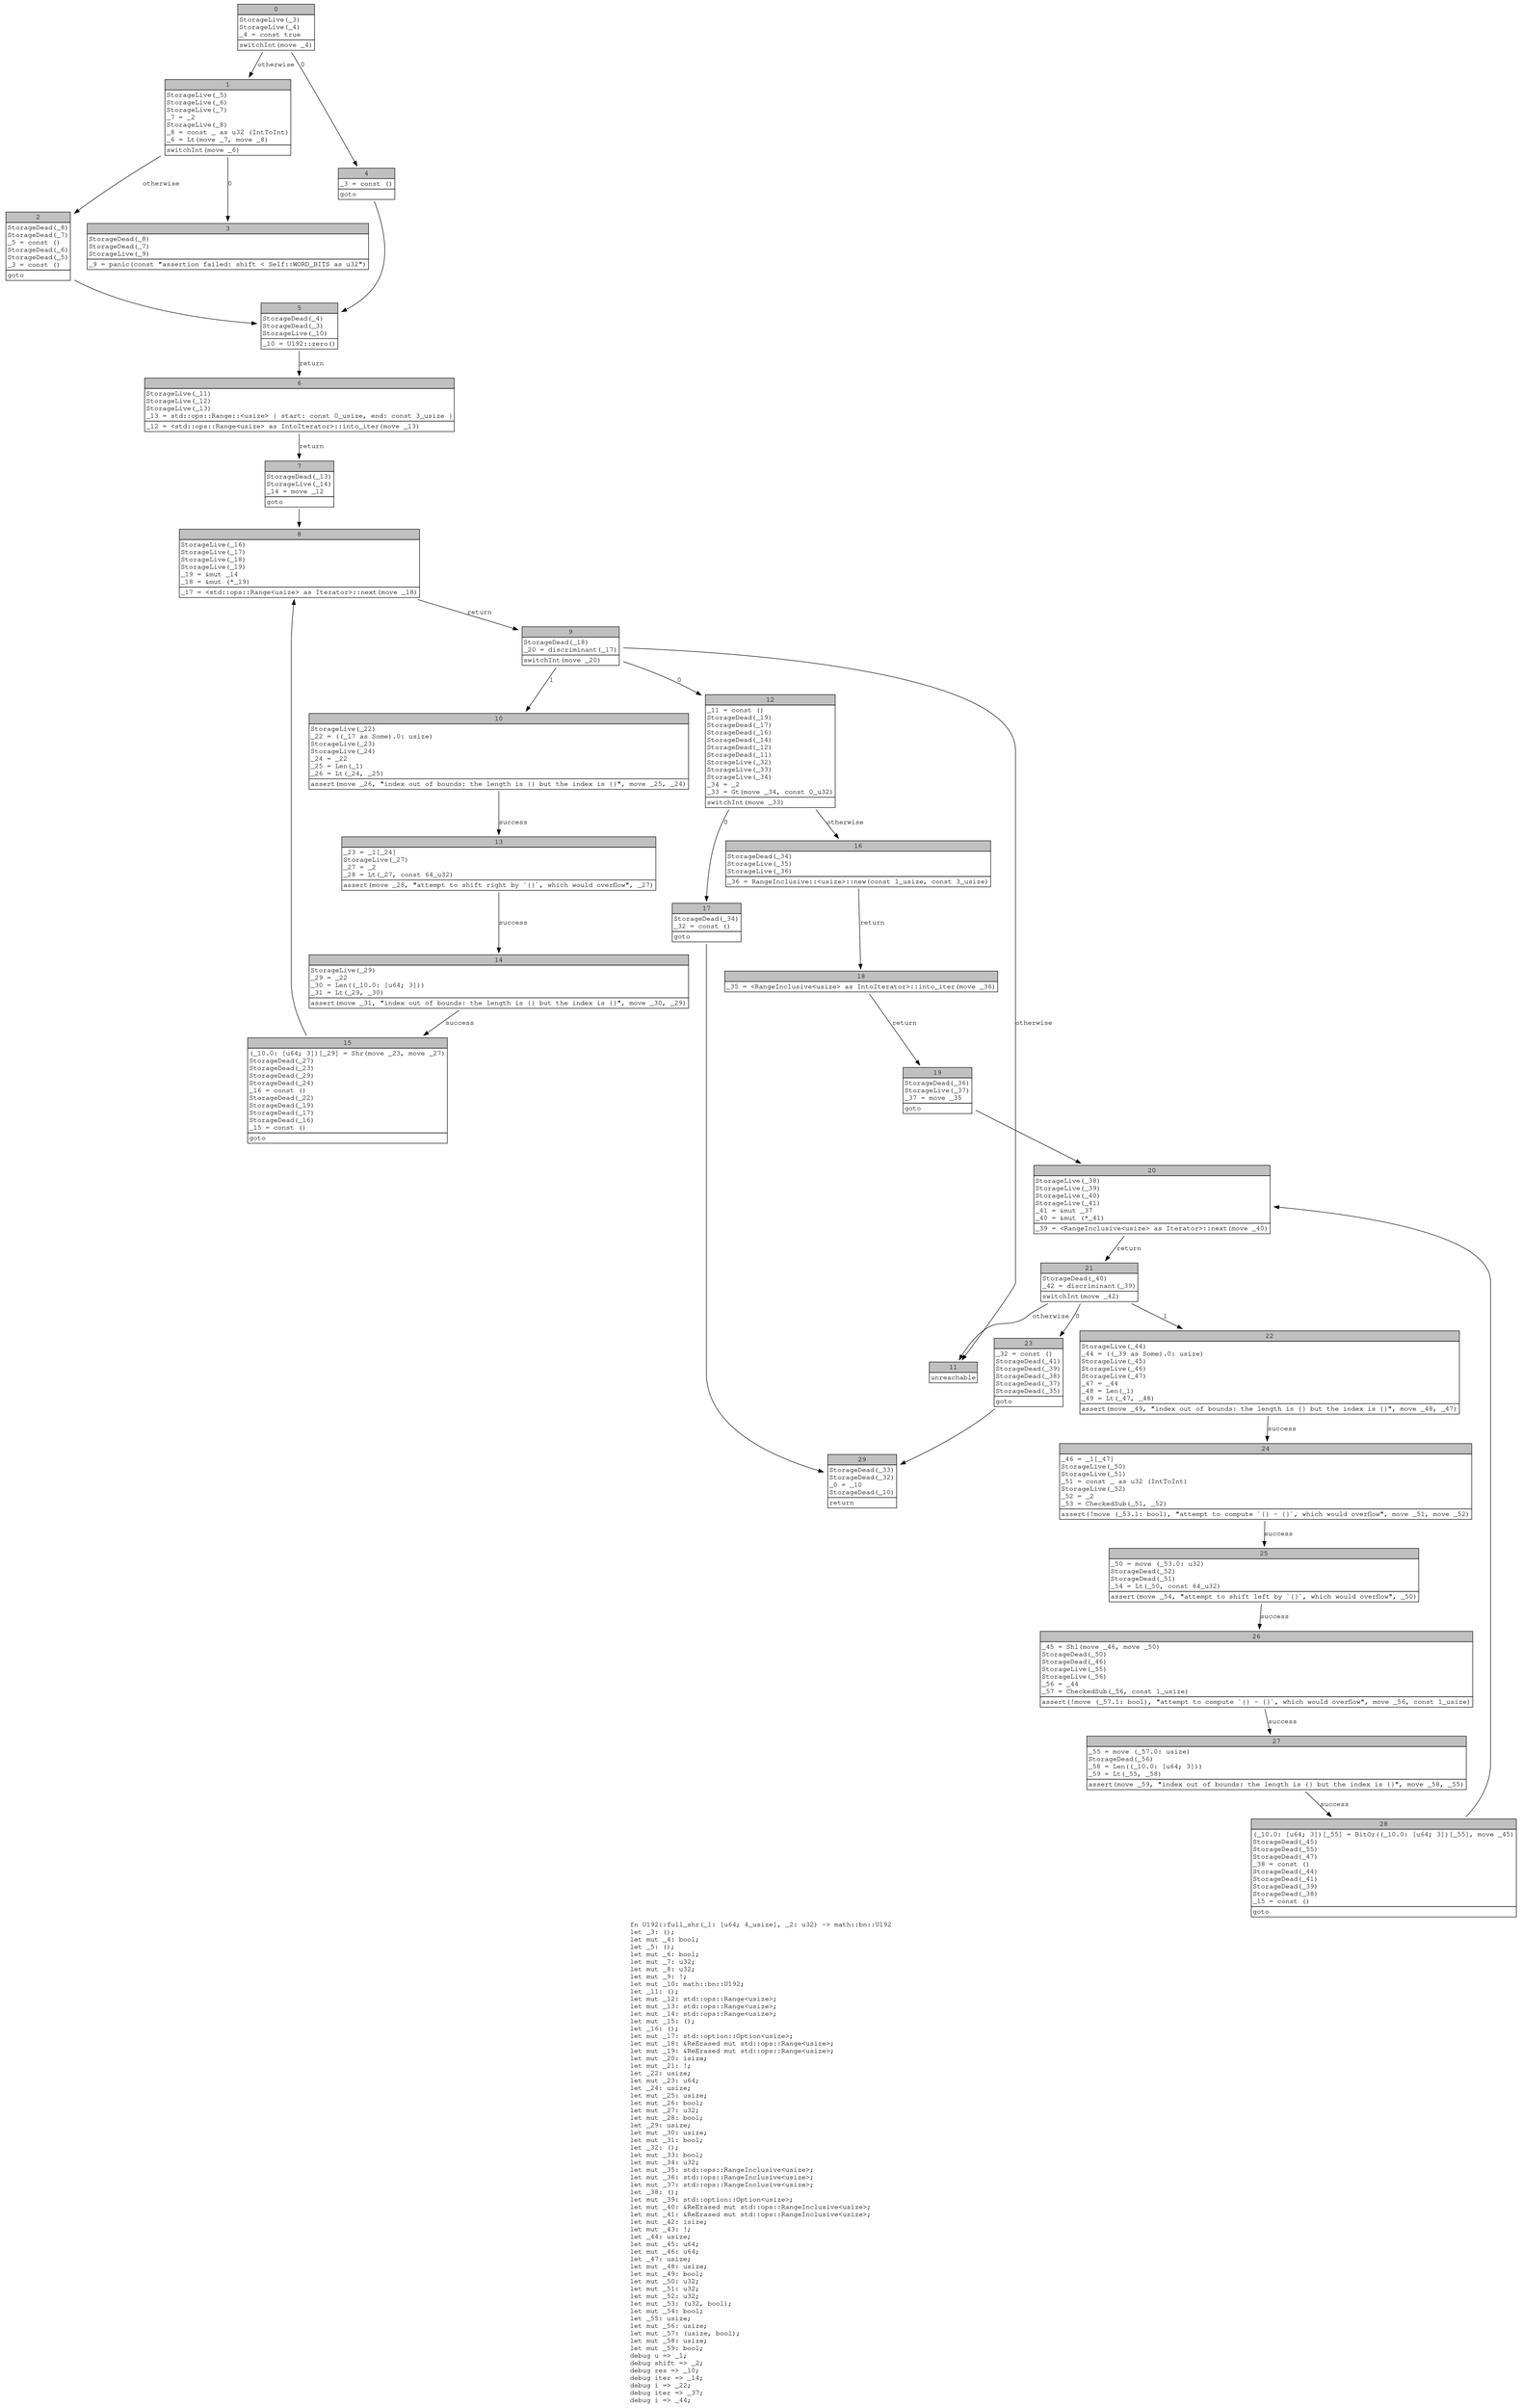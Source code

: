 digraph Mir_0_14501 {
    graph [fontname="Courier, monospace"];
    node [fontname="Courier, monospace"];
    edge [fontname="Courier, monospace"];
    label=<fn U192::full_shr(_1: [u64; 4_usize], _2: u32) -&gt; math::bn::U192<br align="left"/>let _3: ();<br align="left"/>let mut _4: bool;<br align="left"/>let _5: ();<br align="left"/>let mut _6: bool;<br align="left"/>let mut _7: u32;<br align="left"/>let mut _8: u32;<br align="left"/>let mut _9: !;<br align="left"/>let mut _10: math::bn::U192;<br align="left"/>let _11: ();<br align="left"/>let mut _12: std::ops::Range&lt;usize&gt;;<br align="left"/>let mut _13: std::ops::Range&lt;usize&gt;;<br align="left"/>let mut _14: std::ops::Range&lt;usize&gt;;<br align="left"/>let mut _15: ();<br align="left"/>let _16: ();<br align="left"/>let mut _17: std::option::Option&lt;usize&gt;;<br align="left"/>let mut _18: &amp;ReErased mut std::ops::Range&lt;usize&gt;;<br align="left"/>let mut _19: &amp;ReErased mut std::ops::Range&lt;usize&gt;;<br align="left"/>let mut _20: isize;<br align="left"/>let mut _21: !;<br align="left"/>let _22: usize;<br align="left"/>let mut _23: u64;<br align="left"/>let _24: usize;<br align="left"/>let mut _25: usize;<br align="left"/>let mut _26: bool;<br align="left"/>let mut _27: u32;<br align="left"/>let mut _28: bool;<br align="left"/>let _29: usize;<br align="left"/>let mut _30: usize;<br align="left"/>let mut _31: bool;<br align="left"/>let _32: ();<br align="left"/>let mut _33: bool;<br align="left"/>let mut _34: u32;<br align="left"/>let mut _35: std::ops::RangeInclusive&lt;usize&gt;;<br align="left"/>let mut _36: std::ops::RangeInclusive&lt;usize&gt;;<br align="left"/>let mut _37: std::ops::RangeInclusive&lt;usize&gt;;<br align="left"/>let _38: ();<br align="left"/>let mut _39: std::option::Option&lt;usize&gt;;<br align="left"/>let mut _40: &amp;ReErased mut std::ops::RangeInclusive&lt;usize&gt;;<br align="left"/>let mut _41: &amp;ReErased mut std::ops::RangeInclusive&lt;usize&gt;;<br align="left"/>let mut _42: isize;<br align="left"/>let mut _43: !;<br align="left"/>let _44: usize;<br align="left"/>let mut _45: u64;<br align="left"/>let mut _46: u64;<br align="left"/>let _47: usize;<br align="left"/>let mut _48: usize;<br align="left"/>let mut _49: bool;<br align="left"/>let mut _50: u32;<br align="left"/>let mut _51: u32;<br align="left"/>let mut _52: u32;<br align="left"/>let mut _53: (u32, bool);<br align="left"/>let mut _54: bool;<br align="left"/>let _55: usize;<br align="left"/>let mut _56: usize;<br align="left"/>let mut _57: (usize, bool);<br align="left"/>let mut _58: usize;<br align="left"/>let mut _59: bool;<br align="left"/>debug u =&gt; _1;<br align="left"/>debug shift =&gt; _2;<br align="left"/>debug res =&gt; _10;<br align="left"/>debug iter =&gt; _14;<br align="left"/>debug i =&gt; _22;<br align="left"/>debug iter =&gt; _37;<br align="left"/>debug i =&gt; _44;<br align="left"/>>;
    bb0__0_14501 [shape="none", label=<<table border="0" cellborder="1" cellspacing="0"><tr><td bgcolor="gray" align="center" colspan="1">0</td></tr><tr><td align="left" balign="left">StorageLive(_3)<br/>StorageLive(_4)<br/>_4 = const true<br/></td></tr><tr><td align="left">switchInt(move _4)</td></tr></table>>];
    bb1__0_14501 [shape="none", label=<<table border="0" cellborder="1" cellspacing="0"><tr><td bgcolor="gray" align="center" colspan="1">1</td></tr><tr><td align="left" balign="left">StorageLive(_5)<br/>StorageLive(_6)<br/>StorageLive(_7)<br/>_7 = _2<br/>StorageLive(_8)<br/>_8 = const _ as u32 (IntToInt)<br/>_6 = Lt(move _7, move _8)<br/></td></tr><tr><td align="left">switchInt(move _6)</td></tr></table>>];
    bb2__0_14501 [shape="none", label=<<table border="0" cellborder="1" cellspacing="0"><tr><td bgcolor="gray" align="center" colspan="1">2</td></tr><tr><td align="left" balign="left">StorageDead(_8)<br/>StorageDead(_7)<br/>_5 = const ()<br/>StorageDead(_6)<br/>StorageDead(_5)<br/>_3 = const ()<br/></td></tr><tr><td align="left">goto</td></tr></table>>];
    bb3__0_14501 [shape="none", label=<<table border="0" cellborder="1" cellspacing="0"><tr><td bgcolor="gray" align="center" colspan="1">3</td></tr><tr><td align="left" balign="left">StorageDead(_8)<br/>StorageDead(_7)<br/>StorageLive(_9)<br/></td></tr><tr><td align="left">_9 = panic(const &quot;assertion failed: shift &lt; Self::WORD_BITS as u32&quot;)</td></tr></table>>];
    bb4__0_14501 [shape="none", label=<<table border="0" cellborder="1" cellspacing="0"><tr><td bgcolor="gray" align="center" colspan="1">4</td></tr><tr><td align="left" balign="left">_3 = const ()<br/></td></tr><tr><td align="left">goto</td></tr></table>>];
    bb5__0_14501 [shape="none", label=<<table border="0" cellborder="1" cellspacing="0"><tr><td bgcolor="gray" align="center" colspan="1">5</td></tr><tr><td align="left" balign="left">StorageDead(_4)<br/>StorageDead(_3)<br/>StorageLive(_10)<br/></td></tr><tr><td align="left">_10 = U192::zero()</td></tr></table>>];
    bb6__0_14501 [shape="none", label=<<table border="0" cellborder="1" cellspacing="0"><tr><td bgcolor="gray" align="center" colspan="1">6</td></tr><tr><td align="left" balign="left">StorageLive(_11)<br/>StorageLive(_12)<br/>StorageLive(_13)<br/>_13 = std::ops::Range::&lt;usize&gt; { start: const 0_usize, end: const 3_usize }<br/></td></tr><tr><td align="left">_12 = &lt;std::ops::Range&lt;usize&gt; as IntoIterator&gt;::into_iter(move _13)</td></tr></table>>];
    bb7__0_14501 [shape="none", label=<<table border="0" cellborder="1" cellspacing="0"><tr><td bgcolor="gray" align="center" colspan="1">7</td></tr><tr><td align="left" balign="left">StorageDead(_13)<br/>StorageLive(_14)<br/>_14 = move _12<br/></td></tr><tr><td align="left">goto</td></tr></table>>];
    bb8__0_14501 [shape="none", label=<<table border="0" cellborder="1" cellspacing="0"><tr><td bgcolor="gray" align="center" colspan="1">8</td></tr><tr><td align="left" balign="left">StorageLive(_16)<br/>StorageLive(_17)<br/>StorageLive(_18)<br/>StorageLive(_19)<br/>_19 = &amp;mut _14<br/>_18 = &amp;mut (*_19)<br/></td></tr><tr><td align="left">_17 = &lt;std::ops::Range&lt;usize&gt; as Iterator&gt;::next(move _18)</td></tr></table>>];
    bb9__0_14501 [shape="none", label=<<table border="0" cellborder="1" cellspacing="0"><tr><td bgcolor="gray" align="center" colspan="1">9</td></tr><tr><td align="left" balign="left">StorageDead(_18)<br/>_20 = discriminant(_17)<br/></td></tr><tr><td align="left">switchInt(move _20)</td></tr></table>>];
    bb10__0_14501 [shape="none", label=<<table border="0" cellborder="1" cellspacing="0"><tr><td bgcolor="gray" align="center" colspan="1">10</td></tr><tr><td align="left" balign="left">StorageLive(_22)<br/>_22 = ((_17 as Some).0: usize)<br/>StorageLive(_23)<br/>StorageLive(_24)<br/>_24 = _22<br/>_25 = Len(_1)<br/>_26 = Lt(_24, _25)<br/></td></tr><tr><td align="left">assert(move _26, &quot;index out of bounds: the length is {} but the index is {}&quot;, move _25, _24)</td></tr></table>>];
    bb11__0_14501 [shape="none", label=<<table border="0" cellborder="1" cellspacing="0"><tr><td bgcolor="gray" align="center" colspan="1">11</td></tr><tr><td align="left">unreachable</td></tr></table>>];
    bb12__0_14501 [shape="none", label=<<table border="0" cellborder="1" cellspacing="0"><tr><td bgcolor="gray" align="center" colspan="1">12</td></tr><tr><td align="left" balign="left">_11 = const ()<br/>StorageDead(_19)<br/>StorageDead(_17)<br/>StorageDead(_16)<br/>StorageDead(_14)<br/>StorageDead(_12)<br/>StorageDead(_11)<br/>StorageLive(_32)<br/>StorageLive(_33)<br/>StorageLive(_34)<br/>_34 = _2<br/>_33 = Gt(move _34, const 0_u32)<br/></td></tr><tr><td align="left">switchInt(move _33)</td></tr></table>>];
    bb13__0_14501 [shape="none", label=<<table border="0" cellborder="1" cellspacing="0"><tr><td bgcolor="gray" align="center" colspan="1">13</td></tr><tr><td align="left" balign="left">_23 = _1[_24]<br/>StorageLive(_27)<br/>_27 = _2<br/>_28 = Lt(_27, const 64_u32)<br/></td></tr><tr><td align="left">assert(move _28, &quot;attempt to shift right by `{}`, which would overflow&quot;, _27)</td></tr></table>>];
    bb14__0_14501 [shape="none", label=<<table border="0" cellborder="1" cellspacing="0"><tr><td bgcolor="gray" align="center" colspan="1">14</td></tr><tr><td align="left" balign="left">StorageLive(_29)<br/>_29 = _22<br/>_30 = Len((_10.0: [u64; 3]))<br/>_31 = Lt(_29, _30)<br/></td></tr><tr><td align="left">assert(move _31, &quot;index out of bounds: the length is {} but the index is {}&quot;, move _30, _29)</td></tr></table>>];
    bb15__0_14501 [shape="none", label=<<table border="0" cellborder="1" cellspacing="0"><tr><td bgcolor="gray" align="center" colspan="1">15</td></tr><tr><td align="left" balign="left">(_10.0: [u64; 3])[_29] = Shr(move _23, move _27)<br/>StorageDead(_27)<br/>StorageDead(_23)<br/>StorageDead(_29)<br/>StorageDead(_24)<br/>_16 = const ()<br/>StorageDead(_22)<br/>StorageDead(_19)<br/>StorageDead(_17)<br/>StorageDead(_16)<br/>_15 = const ()<br/></td></tr><tr><td align="left">goto</td></tr></table>>];
    bb16__0_14501 [shape="none", label=<<table border="0" cellborder="1" cellspacing="0"><tr><td bgcolor="gray" align="center" colspan="1">16</td></tr><tr><td align="left" balign="left">StorageDead(_34)<br/>StorageLive(_35)<br/>StorageLive(_36)<br/></td></tr><tr><td align="left">_36 = RangeInclusive::&lt;usize&gt;::new(const 1_usize, const 3_usize)</td></tr></table>>];
    bb17__0_14501 [shape="none", label=<<table border="0" cellborder="1" cellspacing="0"><tr><td bgcolor="gray" align="center" colspan="1">17</td></tr><tr><td align="left" balign="left">StorageDead(_34)<br/>_32 = const ()<br/></td></tr><tr><td align="left">goto</td></tr></table>>];
    bb18__0_14501 [shape="none", label=<<table border="0" cellborder="1" cellspacing="0"><tr><td bgcolor="gray" align="center" colspan="1">18</td></tr><tr><td align="left">_35 = &lt;RangeInclusive&lt;usize&gt; as IntoIterator&gt;::into_iter(move _36)</td></tr></table>>];
    bb19__0_14501 [shape="none", label=<<table border="0" cellborder="1" cellspacing="0"><tr><td bgcolor="gray" align="center" colspan="1">19</td></tr><tr><td align="left" balign="left">StorageDead(_36)<br/>StorageLive(_37)<br/>_37 = move _35<br/></td></tr><tr><td align="left">goto</td></tr></table>>];
    bb20__0_14501 [shape="none", label=<<table border="0" cellborder="1" cellspacing="0"><tr><td bgcolor="gray" align="center" colspan="1">20</td></tr><tr><td align="left" balign="left">StorageLive(_38)<br/>StorageLive(_39)<br/>StorageLive(_40)<br/>StorageLive(_41)<br/>_41 = &amp;mut _37<br/>_40 = &amp;mut (*_41)<br/></td></tr><tr><td align="left">_39 = &lt;RangeInclusive&lt;usize&gt; as Iterator&gt;::next(move _40)</td></tr></table>>];
    bb21__0_14501 [shape="none", label=<<table border="0" cellborder="1" cellspacing="0"><tr><td bgcolor="gray" align="center" colspan="1">21</td></tr><tr><td align="left" balign="left">StorageDead(_40)<br/>_42 = discriminant(_39)<br/></td></tr><tr><td align="left">switchInt(move _42)</td></tr></table>>];
    bb22__0_14501 [shape="none", label=<<table border="0" cellborder="1" cellspacing="0"><tr><td bgcolor="gray" align="center" colspan="1">22</td></tr><tr><td align="left" balign="left">StorageLive(_44)<br/>_44 = ((_39 as Some).0: usize)<br/>StorageLive(_45)<br/>StorageLive(_46)<br/>StorageLive(_47)<br/>_47 = _44<br/>_48 = Len(_1)<br/>_49 = Lt(_47, _48)<br/></td></tr><tr><td align="left">assert(move _49, &quot;index out of bounds: the length is {} but the index is {}&quot;, move _48, _47)</td></tr></table>>];
    bb23__0_14501 [shape="none", label=<<table border="0" cellborder="1" cellspacing="0"><tr><td bgcolor="gray" align="center" colspan="1">23</td></tr><tr><td align="left" balign="left">_32 = const ()<br/>StorageDead(_41)<br/>StorageDead(_39)<br/>StorageDead(_38)<br/>StorageDead(_37)<br/>StorageDead(_35)<br/></td></tr><tr><td align="left">goto</td></tr></table>>];
    bb24__0_14501 [shape="none", label=<<table border="0" cellborder="1" cellspacing="0"><tr><td bgcolor="gray" align="center" colspan="1">24</td></tr><tr><td align="left" balign="left">_46 = _1[_47]<br/>StorageLive(_50)<br/>StorageLive(_51)<br/>_51 = const _ as u32 (IntToInt)<br/>StorageLive(_52)<br/>_52 = _2<br/>_53 = CheckedSub(_51, _52)<br/></td></tr><tr><td align="left">assert(!move (_53.1: bool), &quot;attempt to compute `{} - {}`, which would overflow&quot;, move _51, move _52)</td></tr></table>>];
    bb25__0_14501 [shape="none", label=<<table border="0" cellborder="1" cellspacing="0"><tr><td bgcolor="gray" align="center" colspan="1">25</td></tr><tr><td align="left" balign="left">_50 = move (_53.0: u32)<br/>StorageDead(_52)<br/>StorageDead(_51)<br/>_54 = Lt(_50, const 64_u32)<br/></td></tr><tr><td align="left">assert(move _54, &quot;attempt to shift left by `{}`, which would overflow&quot;, _50)</td></tr></table>>];
    bb26__0_14501 [shape="none", label=<<table border="0" cellborder="1" cellspacing="0"><tr><td bgcolor="gray" align="center" colspan="1">26</td></tr><tr><td align="left" balign="left">_45 = Shl(move _46, move _50)<br/>StorageDead(_50)<br/>StorageDead(_46)<br/>StorageLive(_55)<br/>StorageLive(_56)<br/>_56 = _44<br/>_57 = CheckedSub(_56, const 1_usize)<br/></td></tr><tr><td align="left">assert(!move (_57.1: bool), &quot;attempt to compute `{} - {}`, which would overflow&quot;, move _56, const 1_usize)</td></tr></table>>];
    bb27__0_14501 [shape="none", label=<<table border="0" cellborder="1" cellspacing="0"><tr><td bgcolor="gray" align="center" colspan="1">27</td></tr><tr><td align="left" balign="left">_55 = move (_57.0: usize)<br/>StorageDead(_56)<br/>_58 = Len((_10.0: [u64; 3]))<br/>_59 = Lt(_55, _58)<br/></td></tr><tr><td align="left">assert(move _59, &quot;index out of bounds: the length is {} but the index is {}&quot;, move _58, _55)</td></tr></table>>];
    bb28__0_14501 [shape="none", label=<<table border="0" cellborder="1" cellspacing="0"><tr><td bgcolor="gray" align="center" colspan="1">28</td></tr><tr><td align="left" balign="left">(_10.0: [u64; 3])[_55] = BitOr((_10.0: [u64; 3])[_55], move _45)<br/>StorageDead(_45)<br/>StorageDead(_55)<br/>StorageDead(_47)<br/>_38 = const ()<br/>StorageDead(_44)<br/>StorageDead(_41)<br/>StorageDead(_39)<br/>StorageDead(_38)<br/>_15 = const ()<br/></td></tr><tr><td align="left">goto</td></tr></table>>];
    bb29__0_14501 [shape="none", label=<<table border="0" cellborder="1" cellspacing="0"><tr><td bgcolor="gray" align="center" colspan="1">29</td></tr><tr><td align="left" balign="left">StorageDead(_33)<br/>StorageDead(_32)<br/>_0 = _10<br/>StorageDead(_10)<br/></td></tr><tr><td align="left">return</td></tr></table>>];
    bb0__0_14501 -> bb4__0_14501 [label="0"];
    bb0__0_14501 -> bb1__0_14501 [label="otherwise"];
    bb1__0_14501 -> bb3__0_14501 [label="0"];
    bb1__0_14501 -> bb2__0_14501 [label="otherwise"];
    bb2__0_14501 -> bb5__0_14501 [label=""];
    bb4__0_14501 -> bb5__0_14501 [label=""];
    bb5__0_14501 -> bb6__0_14501 [label="return"];
    bb6__0_14501 -> bb7__0_14501 [label="return"];
    bb7__0_14501 -> bb8__0_14501 [label=""];
    bb8__0_14501 -> bb9__0_14501 [label="return"];
    bb9__0_14501 -> bb12__0_14501 [label="0"];
    bb9__0_14501 -> bb10__0_14501 [label="1"];
    bb9__0_14501 -> bb11__0_14501 [label="otherwise"];
    bb10__0_14501 -> bb13__0_14501 [label="success"];
    bb12__0_14501 -> bb17__0_14501 [label="0"];
    bb12__0_14501 -> bb16__0_14501 [label="otherwise"];
    bb13__0_14501 -> bb14__0_14501 [label="success"];
    bb14__0_14501 -> bb15__0_14501 [label="success"];
    bb15__0_14501 -> bb8__0_14501 [label=""];
    bb16__0_14501 -> bb18__0_14501 [label="return"];
    bb17__0_14501 -> bb29__0_14501 [label=""];
    bb18__0_14501 -> bb19__0_14501 [label="return"];
    bb19__0_14501 -> bb20__0_14501 [label=""];
    bb20__0_14501 -> bb21__0_14501 [label="return"];
    bb21__0_14501 -> bb23__0_14501 [label="0"];
    bb21__0_14501 -> bb22__0_14501 [label="1"];
    bb21__0_14501 -> bb11__0_14501 [label="otherwise"];
    bb22__0_14501 -> bb24__0_14501 [label="success"];
    bb23__0_14501 -> bb29__0_14501 [label=""];
    bb24__0_14501 -> bb25__0_14501 [label="success"];
    bb25__0_14501 -> bb26__0_14501 [label="success"];
    bb26__0_14501 -> bb27__0_14501 [label="success"];
    bb27__0_14501 -> bb28__0_14501 [label="success"];
    bb28__0_14501 -> bb20__0_14501 [label=""];
}

